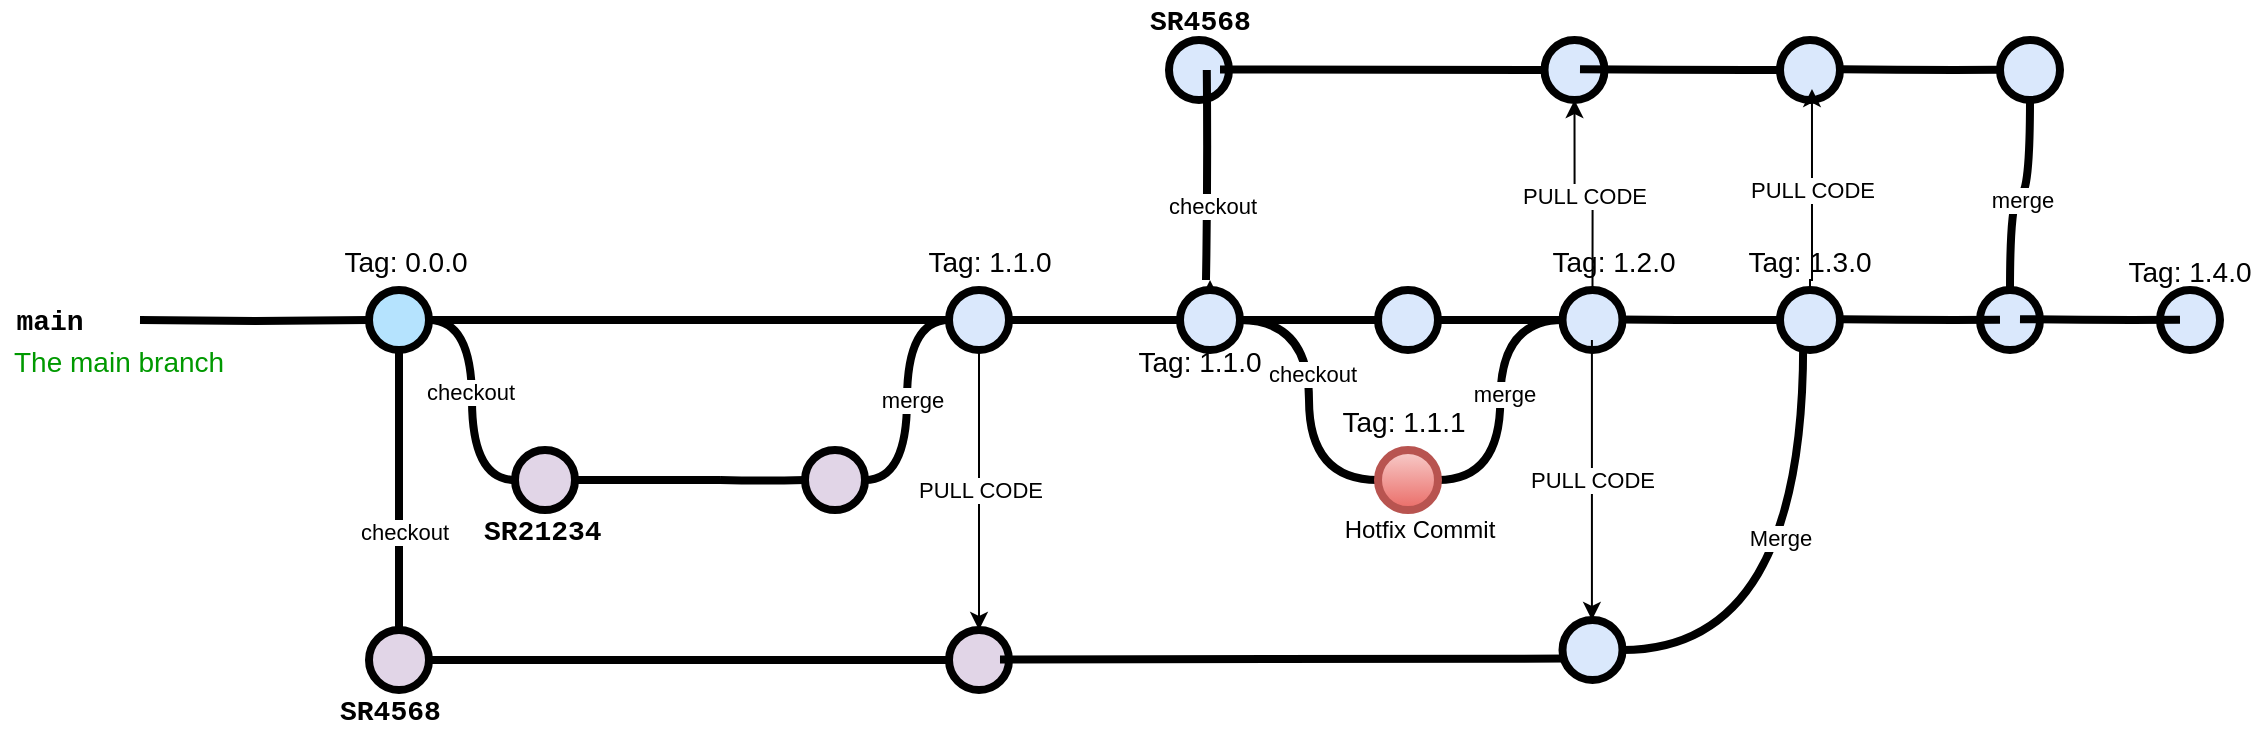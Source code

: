 <mxfile version="21.3.2" type="github">
  <diagram id="yPxyJZ8AM_hMuL3Unpa9" name="simple gitflow">
    <mxGraphModel dx="1917" dy="1009" grid="1" gridSize="10" guides="1" tooltips="1" connect="1" arrows="1" fold="1" page="1" pageScale="1" pageWidth="1100" pageHeight="850" math="0" shadow="0">
      <root>
        <mxCell id="0" />
        <mxCell id="1" parent="0" />
        <mxCell id="9hBKPDzoitwpIBdzFDQ7-23" value="" style="edgeStyle=orthogonalEdgeStyle;rounded=0;html=1;jettySize=auto;orthogonalLoop=1;plain-blue;endArrow=none;endFill=0;strokeWidth=4;strokeColor=#000000;" parent="1" source="9hBKPDzoitwpIBdzFDQ7-25" target="9hBKPDzoitwpIBdzFDQ7-26" edge="1">
          <mxGeometry x="304.5" y="180" as="geometry" />
        </mxCell>
        <mxCell id="9hBKPDzoitwpIBdzFDQ7-24" style="edgeStyle=orthogonalEdgeStyle;curved=1;rounded=0;html=1;exitX=1;exitY=0.5;exitPerimeter=0;entryX=0;entryY=0.5;entryPerimeter=0;endArrow=none;endFill=0;jettySize=auto;orthogonalLoop=1;strokeWidth=4;fontSize=15;" parent="1" source="9hBKPDzoitwpIBdzFDQ7-25" target="9hBKPDzoitwpIBdzFDQ7-30" edge="1">
          <mxGeometry relative="1" as="geometry" />
        </mxCell>
        <mxCell id="MiiQQcUPw0uoYN92Tvad-21" value="checkout" style="edgeLabel;html=1;align=center;verticalAlign=middle;resizable=0;points=[];" vertex="1" connectable="0" parent="9hBKPDzoitwpIBdzFDQ7-24">
          <mxGeometry x="-0.072" y="-1" relative="1" as="geometry">
            <mxPoint as="offset" />
          </mxGeometry>
        </mxCell>
        <mxCell id="9hBKPDzoitwpIBdzFDQ7-25" value="" style="verticalLabelPosition=bottom;verticalAlign=top;html=1;strokeWidth=4;shape=mxgraph.flowchart.on-page_reference;plain-blue;gradientColor=none;fillColor=#B5E3Fe;strokeColor=#000000;" parent="1" vertex="1">
          <mxGeometry x="274.5" y="165" width="30" height="30" as="geometry" />
        </mxCell>
        <mxCell id="9hBKPDzoitwpIBdzFDQ7-41" value="" style="edgeStyle=orthogonalEdgeStyle;curved=1;rounded=0;orthogonalLoop=1;jettySize=auto;html=1;endArrow=none;endFill=0;strokeWidth=4;fontFamily=Courier New;fontSize=16;" parent="1" source="9hBKPDzoitwpIBdzFDQ7-26" target="9hBKPDzoitwpIBdzFDQ7-40" edge="1">
          <mxGeometry relative="1" as="geometry" />
        </mxCell>
        <mxCell id="MiiQQcUPw0uoYN92Tvad-10" value="PULL CODE" style="edgeStyle=orthogonalEdgeStyle;rounded=0;orthogonalLoop=1;jettySize=auto;html=1;" edge="1" parent="1" source="9hBKPDzoitwpIBdzFDQ7-26" target="MiiQQcUPw0uoYN92Tvad-9">
          <mxGeometry relative="1" as="geometry" />
        </mxCell>
        <mxCell id="9hBKPDzoitwpIBdzFDQ7-26" value="" style="verticalLabelPosition=bottom;verticalAlign=top;html=1;strokeWidth=4;shape=mxgraph.flowchart.on-page_reference;plain-blue;gradientColor=none;strokeColor=#000000;" parent="1" vertex="1">
          <mxGeometry x="564.5" y="165" width="30" height="30" as="geometry" />
        </mxCell>
        <mxCell id="9hBKPDzoitwpIBdzFDQ7-43" value="" style="edgeStyle=orthogonalEdgeStyle;curved=1;rounded=0;orthogonalLoop=1;jettySize=auto;html=1;endArrow=none;endFill=0;strokeWidth=4;fontFamily=Courier New;fontSize=16;" parent="1" source="9hBKPDzoitwpIBdzFDQ7-40" target="9hBKPDzoitwpIBdzFDQ7-42" edge="1">
          <mxGeometry relative="1" as="geometry" />
        </mxCell>
        <mxCell id="9hBKPDzoitwpIBdzFDQ7-52" value="" style="edgeStyle=orthogonalEdgeStyle;curved=1;rounded=0;orthogonalLoop=1;jettySize=auto;html=1;endArrow=none;endFill=0;strokeWidth=4;fontFamily=Courier New;fontSize=16;entryX=0;entryY=0.5;entryDx=0;entryDy=0;entryPerimeter=0;" parent="1" source="9hBKPDzoitwpIBdzFDQ7-40" target="9hBKPDzoitwpIBdzFDQ7-50" edge="1">
          <mxGeometry relative="1" as="geometry">
            <mxPoint x="689.5" y="275" as="targetPoint" />
          </mxGeometry>
        </mxCell>
        <mxCell id="MiiQQcUPw0uoYN92Tvad-23" value="checkout" style="edgeLabel;html=1;align=center;verticalAlign=middle;resizable=0;points=[];" vertex="1" connectable="0" parent="9hBKPDzoitwpIBdzFDQ7-52">
          <mxGeometry x="-0.183" y="1" relative="1" as="geometry">
            <mxPoint as="offset" />
          </mxGeometry>
        </mxCell>
        <mxCell id="MiiQQcUPw0uoYN92Tvad-30" style="edgeStyle=orthogonalEdgeStyle;rounded=0;orthogonalLoop=1;jettySize=auto;html=1;exitX=0.5;exitY=1;exitDx=0;exitDy=0;exitPerimeter=0;" edge="1" parent="1" source="9hBKPDzoitwpIBdzFDQ7-40">
          <mxGeometry relative="1" as="geometry">
            <mxPoint x="695" y="160" as="targetPoint" />
          </mxGeometry>
        </mxCell>
        <mxCell id="9hBKPDzoitwpIBdzFDQ7-40" value="" style="verticalLabelPosition=bottom;verticalAlign=top;html=1;strokeWidth=4;shape=mxgraph.flowchart.on-page_reference;plain-blue;gradientColor=none;strokeColor=#000000;" parent="1" vertex="1">
          <mxGeometry x="680" y="165" width="30" height="30" as="geometry" />
        </mxCell>
        <mxCell id="9hBKPDzoitwpIBdzFDQ7-56" value="" style="edgeStyle=orthogonalEdgeStyle;curved=1;rounded=0;orthogonalLoop=1;jettySize=auto;html=1;endArrow=none;endFill=0;strokeWidth=4;fontFamily=Courier New;fontSize=16;" parent="1" source="9hBKPDzoitwpIBdzFDQ7-42" target="9hBKPDzoitwpIBdzFDQ7-55" edge="1">
          <mxGeometry relative="1" as="geometry" />
        </mxCell>
        <mxCell id="9hBKPDzoitwpIBdzFDQ7-42" value="" style="verticalLabelPosition=bottom;verticalAlign=top;html=1;strokeWidth=4;shape=mxgraph.flowchart.on-page_reference;plain-blue;gradientColor=none;strokeColor=#000000;" parent="1" vertex="1">
          <mxGeometry x="779" y="165" width="30" height="30" as="geometry" />
        </mxCell>
        <mxCell id="9hBKPDzoitwpIBdzFDQ7-55" value="" style="verticalLabelPosition=bottom;verticalAlign=top;html=1;strokeWidth=4;shape=mxgraph.flowchart.on-page_reference;plain-blue;gradientColor=none;strokeColor=#000000;" parent="1" vertex="1">
          <mxGeometry x="871.25" y="165" width="30" height="30" as="geometry" />
        </mxCell>
        <mxCell id="9hBKPDzoitwpIBdzFDQ7-27" value="" style="edgeStyle=orthogonalEdgeStyle;rounded=0;html=1;jettySize=auto;orthogonalLoop=1;strokeWidth=4;endArrow=none;endFill=0;" parent="1" target="9hBKPDzoitwpIBdzFDQ7-25" edge="1">
          <mxGeometry x="204.5" y="180" as="geometry">
            <mxPoint x="160" y="180" as="sourcePoint" />
          </mxGeometry>
        </mxCell>
        <mxCell id="9hBKPDzoitwpIBdzFDQ7-28" value="main" style="text;html=1;strokeColor=none;fillColor=none;align=center;verticalAlign=middle;whiteSpace=wrap;overflow=hidden;fontSize=14;fontStyle=1;fontFamily=Courier New;" parent="1" vertex="1">
          <mxGeometry x="90" y="170" width="50" height="20" as="geometry" />
        </mxCell>
        <mxCell id="9hBKPDzoitwpIBdzFDQ7-29" style="edgeStyle=orthogonalEdgeStyle;curved=1;rounded=0;html=1;exitX=1;exitY=0.5;exitPerimeter=0;endArrow=none;endFill=0;jettySize=auto;orthogonalLoop=1;strokeWidth=4;fontSize=15;" parent="1" source="9hBKPDzoitwpIBdzFDQ7-30" edge="1">
          <mxGeometry relative="1" as="geometry">
            <mxPoint x="450" y="260" as="targetPoint" />
          </mxGeometry>
        </mxCell>
        <mxCell id="9hBKPDzoitwpIBdzFDQ7-30" value="" style="verticalLabelPosition=bottom;verticalAlign=top;html=1;strokeWidth=4;shape=mxgraph.flowchart.on-page_reference;plain-purple;gradientColor=none;strokeColor=#000000;" parent="1" vertex="1">
          <mxGeometry x="347.5" y="245" width="30" height="30" as="geometry" />
        </mxCell>
        <mxCell id="9hBKPDzoitwpIBdzFDQ7-31" style="edgeStyle=orthogonalEdgeStyle;curved=1;rounded=0;html=1;entryX=0;entryY=0.5;entryPerimeter=0;endArrow=none;endFill=0;jettySize=auto;orthogonalLoop=1;strokeWidth=4;fontSize=15;" parent="1" target="9hBKPDzoitwpIBdzFDQ7-34" edge="1">
          <mxGeometry relative="1" as="geometry">
            <mxPoint x="450" y="260" as="sourcePoint" />
          </mxGeometry>
        </mxCell>
        <mxCell id="9hBKPDzoitwpIBdzFDQ7-33" style="edgeStyle=orthogonalEdgeStyle;curved=1;rounded=0;html=1;exitX=1;exitY=0.5;exitPerimeter=0;entryX=0;entryY=0.5;entryPerimeter=0;endArrow=none;endFill=0;jettySize=auto;orthogonalLoop=1;strokeWidth=4;fontSize=15;" parent="1" source="9hBKPDzoitwpIBdzFDQ7-34" target="9hBKPDzoitwpIBdzFDQ7-26" edge="1">
          <mxGeometry relative="1" as="geometry" />
        </mxCell>
        <mxCell id="MiiQQcUPw0uoYN92Tvad-25" value="merge" style="edgeLabel;html=1;align=center;verticalAlign=middle;resizable=0;points=[];" vertex="1" connectable="0" parent="9hBKPDzoitwpIBdzFDQ7-33">
          <mxGeometry x="0.008" y="-2" relative="1" as="geometry">
            <mxPoint as="offset" />
          </mxGeometry>
        </mxCell>
        <mxCell id="9hBKPDzoitwpIBdzFDQ7-34" value="" style="verticalLabelPosition=bottom;verticalAlign=top;html=1;strokeWidth=4;shape=mxgraph.flowchart.on-page_reference;plain-purple;gradientColor=none;strokeColor=#000000;" parent="1" vertex="1">
          <mxGeometry x="492.5" y="245" width="30" height="30" as="geometry" />
        </mxCell>
        <mxCell id="9hBKPDzoitwpIBdzFDQ7-35" value="SR21234" style="text;html=1;strokeColor=none;fillColor=none;align=left;verticalAlign=middle;whiteSpace=wrap;overflow=hidden;fontSize=14;fontStyle=1;fontFamily=Courier New;" parent="1" vertex="1">
          <mxGeometry x="330" y="275" width="240" height="20" as="geometry" />
        </mxCell>
        <mxCell id="9hBKPDzoitwpIBdzFDQ7-37" value="The main branch&lt;br&gt;" style="text;html=1;strokeColor=none;fillColor=none;align=left;verticalAlign=middle;whiteSpace=wrap;overflow=hidden;fontSize=14;fontStyle=0;fontColor=#009900;" parent="1" vertex="1">
          <mxGeometry x="95.25" y="190" width="132.25" height="20" as="geometry" />
        </mxCell>
        <mxCell id="9hBKPDzoitwpIBdzFDQ7-39" value="Tag: 0.0.0" style="text;html=1;strokeColor=none;fillColor=none;align=center;verticalAlign=middle;whiteSpace=wrap;overflow=hidden;fontSize=14;" parent="1" vertex="1">
          <mxGeometry x="258.38" y="140" width="70" height="20" as="geometry" />
        </mxCell>
        <mxCell id="9hBKPDzoitwpIBdzFDQ7-44" value="Tag: 1.1.0" style="text;html=1;strokeColor=none;fillColor=none;align=center;verticalAlign=middle;whiteSpace=wrap;overflow=hidden;fontSize=14;" parent="1" vertex="1">
          <mxGeometry x="654.5" y="190" width="70" height="20" as="geometry" />
        </mxCell>
        <mxCell id="9hBKPDzoitwpIBdzFDQ7-54" value="" style="edgeStyle=orthogonalEdgeStyle;curved=1;rounded=0;orthogonalLoop=1;jettySize=auto;html=1;endArrow=none;endFill=0;strokeWidth=4;fontFamily=Courier New;fontSize=16;entryX=0;entryY=0.5;entryDx=0;entryDy=0;entryPerimeter=0;" parent="1" source="9hBKPDzoitwpIBdzFDQ7-50" target="9hBKPDzoitwpIBdzFDQ7-55" edge="1">
          <mxGeometry relative="1" as="geometry">
            <mxPoint x="902.25" y="260" as="targetPoint" />
          </mxGeometry>
        </mxCell>
        <mxCell id="MiiQQcUPw0uoYN92Tvad-24" value="merge" style="edgeLabel;html=1;align=center;verticalAlign=middle;resizable=0;points=[];" vertex="1" connectable="0" parent="9hBKPDzoitwpIBdzFDQ7-54">
          <mxGeometry x="0.039" y="-2" relative="1" as="geometry">
            <mxPoint as="offset" />
          </mxGeometry>
        </mxCell>
        <mxCell id="9hBKPDzoitwpIBdzFDQ7-50" value="" style="verticalLabelPosition=bottom;verticalAlign=top;html=1;strokeWidth=4;shape=mxgraph.flowchart.on-page_reference;plain-blue;gradientColor=#EA6B66;strokeColor=#B85450;fillColor=#F8CECC;" parent="1" vertex="1">
          <mxGeometry x="779" y="245" width="30" height="30" as="geometry" />
        </mxCell>
        <mxCell id="9hBKPDzoitwpIBdzFDQ7-58" value="Hotfix Commit" style="text;html=1;strokeColor=none;fillColor=none;align=center;verticalAlign=middle;whiteSpace=wrap;overflow=hidden;" parent="1" vertex="1">
          <mxGeometry x="759.5" y="270" width="80" height="30" as="geometry" />
        </mxCell>
        <mxCell id="9hBKPDzoitwpIBdzFDQ7-59" value="Tag: 1.1.1" style="text;html=1;strokeColor=none;fillColor=none;align=center;verticalAlign=middle;whiteSpace=wrap;overflow=hidden;fontSize=14;" parent="1" vertex="1">
          <mxGeometry x="756.75" y="220" width="70" height="20" as="geometry" />
        </mxCell>
        <mxCell id="9hBKPDzoitwpIBdzFDQ7-60" value="Tag: 1.2.0" style="text;html=1;strokeColor=none;fillColor=none;align=center;verticalAlign=middle;whiteSpace=wrap;overflow=hidden;fontSize=14;" parent="1" vertex="1">
          <mxGeometry x="862.25" y="140" width="70" height="20" as="geometry" />
        </mxCell>
        <mxCell id="MiiQQcUPw0uoYN92Tvad-2" value="Tag: 1.1.0" style="text;html=1;strokeColor=none;fillColor=none;align=center;verticalAlign=middle;whiteSpace=wrap;overflow=hidden;fontSize=14;" vertex="1" parent="1">
          <mxGeometry x="550" y="140" width="70" height="20" as="geometry" />
        </mxCell>
        <mxCell id="MiiQQcUPw0uoYN92Tvad-3" value="SR4568" style="text;html=1;strokeColor=none;fillColor=none;align=left;verticalAlign=middle;whiteSpace=wrap;overflow=hidden;fontSize=14;fontStyle=1;fontFamily=Courier New;" vertex="1" parent="1">
          <mxGeometry x="258.38" y="365" width="61.62" height="20" as="geometry" />
        </mxCell>
        <mxCell id="MiiQQcUPw0uoYN92Tvad-4" style="edgeStyle=orthogonalEdgeStyle;curved=1;rounded=0;html=1;exitX=0.5;exitY=1;exitPerimeter=0;endArrow=none;endFill=0;jettySize=auto;orthogonalLoop=1;strokeWidth=4;fontSize=15;exitDx=0;exitDy=0;" edge="1" parent="1" source="MiiQQcUPw0uoYN92Tvad-6">
          <mxGeometry relative="1" as="geometry">
            <mxPoint x="315" y="190" as="sourcePoint" />
            <mxPoint x="290" y="350" as="targetPoint" />
          </mxGeometry>
        </mxCell>
        <mxCell id="MiiQQcUPw0uoYN92Tvad-7" value="" style="edgeStyle=orthogonalEdgeStyle;curved=1;rounded=0;html=1;exitX=0.5;exitY=1;exitPerimeter=0;endArrow=none;endFill=0;jettySize=auto;orthogonalLoop=1;strokeWidth=4;fontSize=15;exitDx=0;exitDy=0;" edge="1" parent="1" source="9hBKPDzoitwpIBdzFDQ7-25" target="MiiQQcUPw0uoYN92Tvad-6">
          <mxGeometry relative="1" as="geometry">
            <mxPoint x="290" y="195" as="sourcePoint" />
            <mxPoint x="290" y="350" as="targetPoint" />
          </mxGeometry>
        </mxCell>
        <mxCell id="MiiQQcUPw0uoYN92Tvad-22" value="checkout" style="edgeLabel;html=1;align=center;verticalAlign=middle;resizable=0;points=[];" vertex="1" connectable="0" parent="MiiQQcUPw0uoYN92Tvad-7">
          <mxGeometry x="0.298" y="2" relative="1" as="geometry">
            <mxPoint as="offset" />
          </mxGeometry>
        </mxCell>
        <mxCell id="MiiQQcUPw0uoYN92Tvad-6" value="" style="verticalLabelPosition=bottom;verticalAlign=top;html=1;strokeWidth=4;shape=mxgraph.flowchart.on-page_reference;plain-purple;gradientColor=none;strokeColor=#000000;" vertex="1" parent="1">
          <mxGeometry x="274.5" y="335" width="30" height="30" as="geometry" />
        </mxCell>
        <mxCell id="MiiQQcUPw0uoYN92Tvad-8" style="edgeStyle=orthogonalEdgeStyle;curved=1;rounded=0;html=1;entryX=0;entryY=0.5;entryPerimeter=0;endArrow=none;endFill=0;jettySize=auto;orthogonalLoop=1;strokeWidth=4;fontSize=15;exitX=1;exitY=0.5;exitDx=0;exitDy=0;exitPerimeter=0;entryDx=0;entryDy=0;" edge="1" parent="1" source="MiiQQcUPw0uoYN92Tvad-6" target="MiiQQcUPw0uoYN92Tvad-9">
          <mxGeometry relative="1" as="geometry">
            <mxPoint x="304.5" y="350" as="sourcePoint" />
            <mxPoint x="347.5" y="350" as="targetPoint" />
            <Array as="points">
              <mxPoint x="420" y="350" />
              <mxPoint x="420" y="350" />
            </Array>
          </mxGeometry>
        </mxCell>
        <mxCell id="MiiQQcUPw0uoYN92Tvad-9" value="" style="verticalLabelPosition=bottom;verticalAlign=top;html=1;strokeWidth=4;shape=mxgraph.flowchart.on-page_reference;plain-purple;gradientColor=none;strokeColor=#000000;" vertex="1" parent="1">
          <mxGeometry x="564.5" y="335" width="30" height="30" as="geometry" />
        </mxCell>
        <mxCell id="MiiQQcUPw0uoYN92Tvad-12" value="" style="verticalLabelPosition=bottom;verticalAlign=top;html=1;strokeWidth=4;shape=mxgraph.flowchart.on-page_reference;plain-blue;gradientColor=none;strokeColor=#000000;" vertex="1" parent="1">
          <mxGeometry x="871.25" y="330" width="30" height="30" as="geometry" />
        </mxCell>
        <mxCell id="MiiQQcUPw0uoYN92Tvad-13" style="edgeStyle=orthogonalEdgeStyle;curved=1;rounded=0;html=1;entryX=0.049;entryY=0.643;entryPerimeter=0;endArrow=none;endFill=0;jettySize=auto;orthogonalLoop=1;strokeWidth=4;fontSize=15;exitX=1;exitY=0.5;exitDx=0;exitDy=0;exitPerimeter=0;entryDx=0;entryDy=0;" edge="1" parent="1" target="MiiQQcUPw0uoYN92Tvad-12">
          <mxGeometry relative="1" as="geometry">
            <mxPoint x="590" y="349.71" as="sourcePoint" />
            <mxPoint x="850" y="349.71" as="targetPoint" />
            <Array as="points">
              <mxPoint x="705" y="350" />
            </Array>
          </mxGeometry>
        </mxCell>
        <mxCell id="MiiQQcUPw0uoYN92Tvad-14" value="PULL CODE" style="edgeStyle=orthogonalEdgeStyle;rounded=0;orthogonalLoop=1;jettySize=auto;html=1;" edge="1" parent="1">
          <mxGeometry relative="1" as="geometry">
            <mxPoint x="885.96" y="190" as="sourcePoint" />
            <mxPoint x="885.96" y="330" as="targetPoint" />
          </mxGeometry>
        </mxCell>
        <mxCell id="MiiQQcUPw0uoYN92Tvad-15" style="edgeStyle=orthogonalEdgeStyle;curved=1;rounded=0;html=1;entryX=0.386;entryY=0.924;entryPerimeter=0;endArrow=none;endFill=0;jettySize=auto;orthogonalLoop=1;strokeWidth=4;fontSize=15;entryDx=0;entryDy=0;" edge="1" parent="1" source="MiiQQcUPw0uoYN92Tvad-12" target="MiiQQcUPw0uoYN92Tvad-16">
          <mxGeometry relative="1" as="geometry">
            <mxPoint x="901.25" y="350" as="sourcePoint" />
            <mxPoint x="943.25" y="270" as="targetPoint" />
          </mxGeometry>
        </mxCell>
        <mxCell id="MiiQQcUPw0uoYN92Tvad-19" value="Merge" style="edgeLabel;html=1;align=center;verticalAlign=middle;resizable=0;points=[];" vertex="1" connectable="0" parent="MiiQQcUPw0uoYN92Tvad-15">
          <mxGeometry x="0.209" y="12" relative="1" as="geometry">
            <mxPoint as="offset" />
          </mxGeometry>
        </mxCell>
        <mxCell id="MiiQQcUPw0uoYN92Tvad-16" value="" style="verticalLabelPosition=bottom;verticalAlign=top;html=1;strokeWidth=4;shape=mxgraph.flowchart.on-page_reference;plain-blue;gradientColor=none;strokeColor=#000000;" vertex="1" parent="1">
          <mxGeometry x="980" y="165" width="30" height="30" as="geometry" />
        </mxCell>
        <mxCell id="MiiQQcUPw0uoYN92Tvad-18" value="" style="edgeStyle=orthogonalEdgeStyle;curved=1;rounded=0;orthogonalLoop=1;jettySize=auto;html=1;endArrow=none;endFill=0;strokeWidth=4;fontFamily=Courier New;fontSize=16;entryX=0;entryY=0.5;entryDx=0;entryDy=0;entryPerimeter=0;" edge="1" parent="1" target="MiiQQcUPw0uoYN92Tvad-16">
          <mxGeometry relative="1" as="geometry">
            <mxPoint x="900" y="179.71" as="sourcePoint" />
            <mxPoint x="962" y="179.71" as="targetPoint" />
          </mxGeometry>
        </mxCell>
        <mxCell id="MiiQQcUPw0uoYN92Tvad-20" value="Tag: 1.3.0" style="text;html=1;strokeColor=none;fillColor=none;align=center;verticalAlign=middle;whiteSpace=wrap;overflow=hidden;fontSize=14;" vertex="1" parent="1">
          <mxGeometry x="960" y="140" width="70" height="20" as="geometry" />
        </mxCell>
        <mxCell id="MiiQQcUPw0uoYN92Tvad-26" value="SR4568" style="text;html=1;strokeColor=none;fillColor=none;align=left;verticalAlign=middle;whiteSpace=wrap;overflow=hidden;fontSize=14;fontStyle=1;fontFamily=Courier New;" vertex="1" parent="1">
          <mxGeometry x="662.88" y="20" width="61.62" height="20" as="geometry" />
        </mxCell>
        <mxCell id="MiiQQcUPw0uoYN92Tvad-27" value="" style="verticalLabelPosition=bottom;verticalAlign=top;html=1;strokeWidth=4;shape=mxgraph.flowchart.on-page_reference;plain-blue;gradientColor=none;strokeColor=#000000;" vertex="1" parent="1">
          <mxGeometry x="674.5" y="40" width="30" height="30" as="geometry" />
        </mxCell>
        <mxCell id="MiiQQcUPw0uoYN92Tvad-28" value="" style="edgeStyle=orthogonalEdgeStyle;curved=1;rounded=0;html=1;exitX=0.5;exitY=1;exitPerimeter=0;endArrow=none;endFill=0;jettySize=auto;orthogonalLoop=1;strokeWidth=4;fontSize=15;exitDx=0;exitDy=0;" edge="1" parent="1">
          <mxGeometry relative="1" as="geometry">
            <mxPoint x="693.4" y="55" as="sourcePoint" />
            <mxPoint x="693" y="160" as="targetPoint" />
          </mxGeometry>
        </mxCell>
        <mxCell id="MiiQQcUPw0uoYN92Tvad-29" value="checkout" style="edgeLabel;html=1;align=center;verticalAlign=middle;resizable=0;points=[];" vertex="1" connectable="0" parent="MiiQQcUPw0uoYN92Tvad-28">
          <mxGeometry x="0.298" y="2" relative="1" as="geometry">
            <mxPoint as="offset" />
          </mxGeometry>
        </mxCell>
        <mxCell id="MiiQQcUPw0uoYN92Tvad-31" value="" style="verticalLabelPosition=bottom;verticalAlign=top;html=1;strokeWidth=4;shape=mxgraph.flowchart.on-page_reference;plain-blue;gradientColor=none;strokeColor=#000000;" vertex="1" parent="1">
          <mxGeometry x="862.25" y="40" width="30" height="30" as="geometry" />
        </mxCell>
        <mxCell id="MiiQQcUPw0uoYN92Tvad-32" value="" style="edgeStyle=orthogonalEdgeStyle;curved=1;rounded=0;orthogonalLoop=1;jettySize=auto;html=1;endArrow=none;endFill=0;strokeWidth=4;fontFamily=Courier New;fontSize=16;entryX=0;entryY=0.5;entryDx=0;entryDy=0;entryPerimeter=0;" edge="1" parent="1" target="MiiQQcUPw0uoYN92Tvad-31">
          <mxGeometry relative="1" as="geometry">
            <mxPoint x="700" y="54.71" as="sourcePoint" />
            <mxPoint x="769" y="54.71" as="targetPoint" />
          </mxGeometry>
        </mxCell>
        <mxCell id="MiiQQcUPw0uoYN92Tvad-33" value="PULL CODE" style="edgeStyle=orthogonalEdgeStyle;rounded=0;orthogonalLoop=1;jettySize=auto;html=1;exitX=0.5;exitY=0;exitDx=0;exitDy=0;exitPerimeter=0;entryX=0.5;entryY=1;entryDx=0;entryDy=0;entryPerimeter=0;" edge="1" parent="1" source="9hBKPDzoitwpIBdzFDQ7-55" target="MiiQQcUPw0uoYN92Tvad-31">
          <mxGeometry relative="1" as="geometry">
            <mxPoint x="895.96" y="200" as="sourcePoint" />
            <mxPoint x="895.96" y="340" as="targetPoint" />
          </mxGeometry>
        </mxCell>
        <mxCell id="MiiQQcUPw0uoYN92Tvad-34" value="" style="verticalLabelPosition=bottom;verticalAlign=top;html=1;strokeWidth=4;shape=mxgraph.flowchart.on-page_reference;plain-blue;gradientColor=none;strokeColor=#000000;" vertex="1" parent="1">
          <mxGeometry x="980" y="40" width="30" height="30" as="geometry" />
        </mxCell>
        <mxCell id="MiiQQcUPw0uoYN92Tvad-35" value="" style="edgeStyle=orthogonalEdgeStyle;curved=1;rounded=0;orthogonalLoop=1;jettySize=auto;html=1;endArrow=none;endFill=0;strokeWidth=4;fontFamily=Courier New;fontSize=16;" edge="1" parent="1">
          <mxGeometry relative="1" as="geometry">
            <mxPoint x="880" y="54.6" as="sourcePoint" />
            <mxPoint x="980" y="55" as="targetPoint" />
          </mxGeometry>
        </mxCell>
        <mxCell id="MiiQQcUPw0uoYN92Tvad-36" value="PULL CODE" style="edgeStyle=orthogonalEdgeStyle;rounded=0;orthogonalLoop=1;jettySize=auto;html=1;exitX=0.5;exitY=0;exitDx=0;exitDy=0;exitPerimeter=0;entryX=0.5;entryY=1;entryDx=0;entryDy=0;entryPerimeter=0;" edge="1" parent="1" source="MiiQQcUPw0uoYN92Tvad-16">
          <mxGeometry relative="1" as="geometry">
            <mxPoint x="1004.99" y="159.49" as="sourcePoint" />
            <mxPoint x="995.99" y="64.49" as="targetPoint" />
            <Array as="points">
              <mxPoint x="995" y="160" />
              <mxPoint x="996" y="160" />
            </Array>
          </mxGeometry>
        </mxCell>
        <mxCell id="MiiQQcUPw0uoYN92Tvad-37" value="" style="verticalLabelPosition=bottom;verticalAlign=top;html=1;strokeWidth=4;shape=mxgraph.flowchart.on-page_reference;plain-blue;gradientColor=none;strokeColor=#000000;" vertex="1" parent="1">
          <mxGeometry x="1090" y="40" width="30" height="30" as="geometry" />
        </mxCell>
        <mxCell id="MiiQQcUPw0uoYN92Tvad-38" value="" style="edgeStyle=orthogonalEdgeStyle;curved=1;rounded=0;orthogonalLoop=1;jettySize=auto;html=1;endArrow=none;endFill=0;strokeWidth=4;fontFamily=Courier New;fontSize=16;entryX=0;entryY=0.5;entryDx=0;entryDy=0;entryPerimeter=0;" edge="1" parent="1">
          <mxGeometry relative="1" as="geometry">
            <mxPoint x="1010" y="54.61" as="sourcePoint" />
            <mxPoint x="1090" y="54.9" as="targetPoint" />
          </mxGeometry>
        </mxCell>
        <mxCell id="MiiQQcUPw0uoYN92Tvad-39" value="" style="verticalLabelPosition=bottom;verticalAlign=top;html=1;strokeWidth=4;shape=mxgraph.flowchart.on-page_reference;plain-blue;gradientColor=none;strokeColor=#000000;" vertex="1" parent="1">
          <mxGeometry x="1080" y="165" width="30" height="30" as="geometry" />
        </mxCell>
        <mxCell id="MiiQQcUPw0uoYN92Tvad-40" value="" style="edgeStyle=orthogonalEdgeStyle;curved=1;rounded=0;orthogonalLoop=1;jettySize=auto;html=1;endArrow=none;endFill=0;strokeWidth=4;fontFamily=Courier New;fontSize=16;entryX=0;entryY=0.5;entryDx=0;entryDy=0;entryPerimeter=0;" edge="1" parent="1">
          <mxGeometry relative="1" as="geometry">
            <mxPoint x="1010" y="179.61" as="sourcePoint" />
            <mxPoint x="1090" y="179.9" as="targetPoint" />
          </mxGeometry>
        </mxCell>
        <mxCell id="MiiQQcUPw0uoYN92Tvad-41" style="edgeStyle=orthogonalEdgeStyle;curved=1;rounded=0;html=1;entryX=0.5;entryY=1;entryPerimeter=0;endArrow=none;endFill=0;jettySize=auto;orthogonalLoop=1;strokeWidth=4;fontSize=15;entryDx=0;entryDy=0;" edge="1" parent="1" source="MiiQQcUPw0uoYN92Tvad-39" target="MiiQQcUPw0uoYN92Tvad-37">
          <mxGeometry relative="1" as="geometry">
            <mxPoint x="1067.49" y="140" as="sourcePoint" />
            <mxPoint x="1109.49" y="60" as="targetPoint" />
          </mxGeometry>
        </mxCell>
        <mxCell id="MiiQQcUPw0uoYN92Tvad-42" value="merge" style="edgeLabel;html=1;align=center;verticalAlign=middle;resizable=0;points=[];" vertex="1" connectable="0" parent="MiiQQcUPw0uoYN92Tvad-41">
          <mxGeometry x="0.008" y="-2" relative="1" as="geometry">
            <mxPoint as="offset" />
          </mxGeometry>
        </mxCell>
        <mxCell id="MiiQQcUPw0uoYN92Tvad-43" value="" style="verticalLabelPosition=bottom;verticalAlign=top;html=1;strokeWidth=4;shape=mxgraph.flowchart.on-page_reference;plain-blue;gradientColor=none;strokeColor=#000000;" vertex="1" parent="1">
          <mxGeometry x="1170" y="165" width="30" height="30" as="geometry" />
        </mxCell>
        <mxCell id="MiiQQcUPw0uoYN92Tvad-44" value="" style="edgeStyle=orthogonalEdgeStyle;curved=1;rounded=0;orthogonalLoop=1;jettySize=auto;html=1;endArrow=none;endFill=0;strokeWidth=4;fontFamily=Courier New;fontSize=16;entryX=0;entryY=0.5;entryDx=0;entryDy=0;entryPerimeter=0;" edge="1" parent="1">
          <mxGeometry relative="1" as="geometry">
            <mxPoint x="1100" y="179.59" as="sourcePoint" />
            <mxPoint x="1180" y="179.88" as="targetPoint" />
          </mxGeometry>
        </mxCell>
        <mxCell id="MiiQQcUPw0uoYN92Tvad-45" value="Tag: 1.4.0" style="text;html=1;strokeColor=none;fillColor=none;align=center;verticalAlign=middle;whiteSpace=wrap;overflow=hidden;fontSize=14;" vertex="1" parent="1">
          <mxGeometry x="1150" y="145" width="70" height="20" as="geometry" />
        </mxCell>
      </root>
    </mxGraphModel>
  </diagram>
</mxfile>
